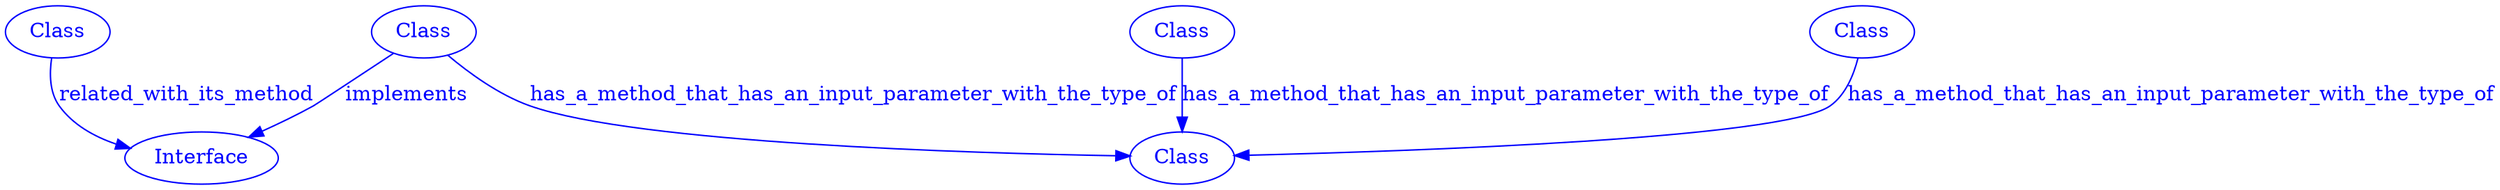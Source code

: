 
digraph SubdueGraph {
  1 [label="Class",color=blue,fontcolor=blue];
  4 [label="Class",color=blue,fontcolor=blue];
  5 [label="Interface",color=blue,fontcolor=blue];
  7 [label="Class",color=blue,fontcolor=blue];
  8 [label="Class",color=blue,fontcolor=blue];
  16 [label="Class",color=blue,fontcolor=blue];
  1 -> 5 [label="implements",color=blue,fontcolor=blue];
  1 -> 16 [label="has_a_method_that_has_an_input_parameter_with_the_type_of",color=blue,fontcolor=blue];
  4 -> 16 [label="has_a_method_that_has_an_input_parameter_with_the_type_of",color=blue,fontcolor=blue];
  7 -> 5 [label="related_with_its_method",color=blue,fontcolor=blue];
  8 -> 16 [label="has_a_method_that_has_an_input_parameter_with_the_type_of",color=blue,fontcolor=blue];
}

